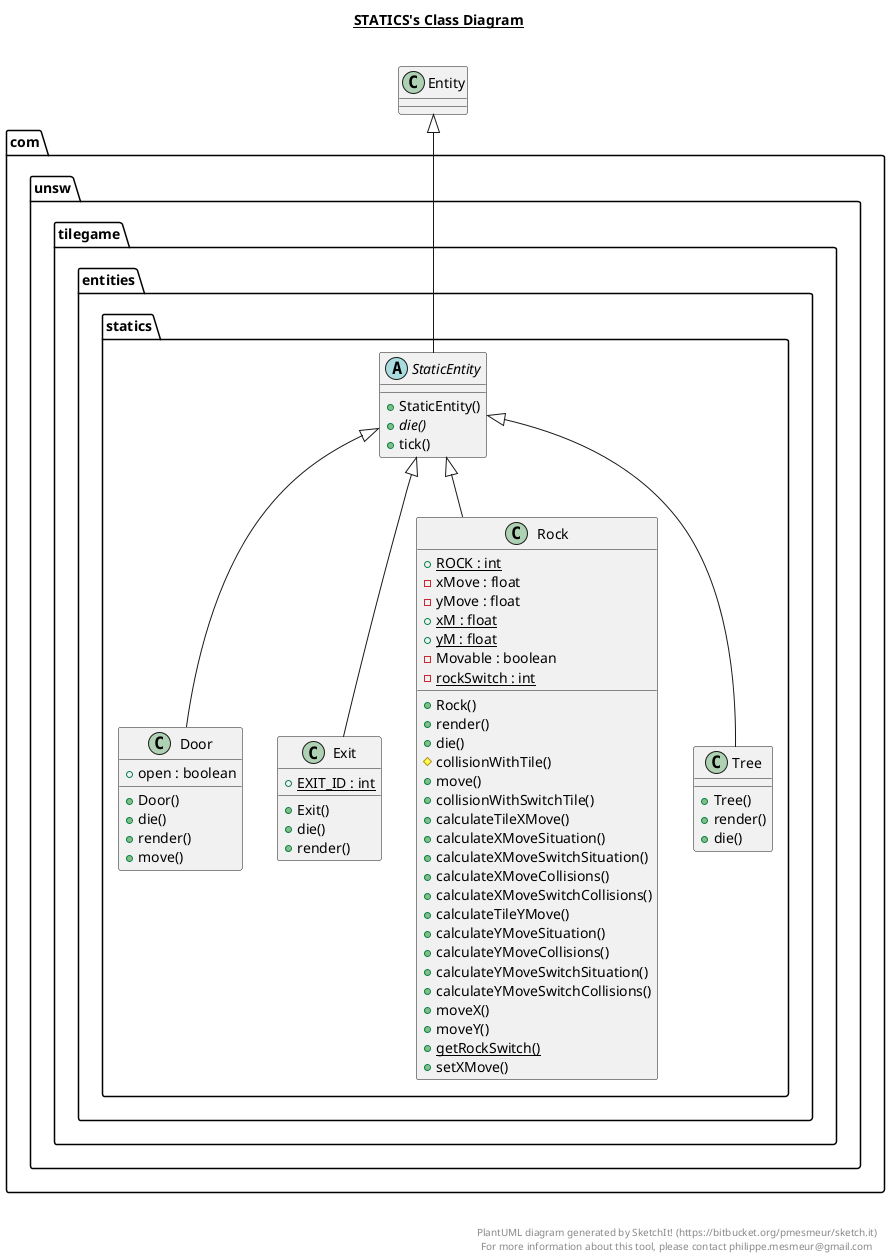 @startuml

title __STATICS's Class Diagram__\n

  package com.unsw.tilegame {
    package com.unsw.tilegame.entities {
      package com.unsw.tilegame.entities.statics {
        class Door {
            + open : boolean
            + Door()
            + die()
            + render()
            + move()
        }
      }
    }
  }
  

  package com.unsw.tilegame {
    package com.unsw.tilegame.entities {
      package com.unsw.tilegame.entities.statics {
        class Exit {
            {static} + EXIT_ID : int
            + Exit()
            + die()
            + render()
        }
      }
    }
  }
  

  package com.unsw.tilegame {
    package com.unsw.tilegame.entities {
      package com.unsw.tilegame.entities.statics {
        class Rock {
            {static} + ROCK : int
            - xMove : float
            - yMove : float
            {static} + xM : float
            {static} + yM : float
            - Movable : boolean
            {static} - rockSwitch : int
            + Rock()
            + render()
            + die()
            # collisionWithTile()
            + move()
            + collisionWithSwitchTile()
            + calculateTileXMove()
            + calculateXMoveSituation()
            + calculateXMoveSwitchSituation()
            + calculateXMoveCollisions()
            + calculateXMoveSwitchCollisions()
            + calculateTileYMove()
            + calculateYMoveSituation()
            + calculateYMoveCollisions()
            + calculateYMoveSwitchSituation()
            + calculateYMoveSwitchCollisions()
            + moveX()
            + moveY()
            {static} + getRockSwitch()
            + setXMove()
        }
      }
    }
  }
  

  package com.unsw.tilegame {
    package com.unsw.tilegame.entities {
      package com.unsw.tilegame.entities.statics {
        abstract class StaticEntity {
            + StaticEntity()
            {abstract} + die()
            + tick()
        }
      }
    }
  }
  

  package com.unsw.tilegame {
    package com.unsw.tilegame.entities {
      package com.unsw.tilegame.entities.statics {
        class Tree {
            + Tree()
            + render()
            + die()
        }
      }
    }
  }
  

  Door -up-|> StaticEntity
  Exit -up-|> StaticEntity
  Rock -up-|> StaticEntity
  StaticEntity -up-|> Entity
  Tree -up-|> StaticEntity


right footer


PlantUML diagram generated by SketchIt! (https://bitbucket.org/pmesmeur/sketch.it)
For more information about this tool, please contact philippe.mesmeur@gmail.com
endfooter

@enduml
